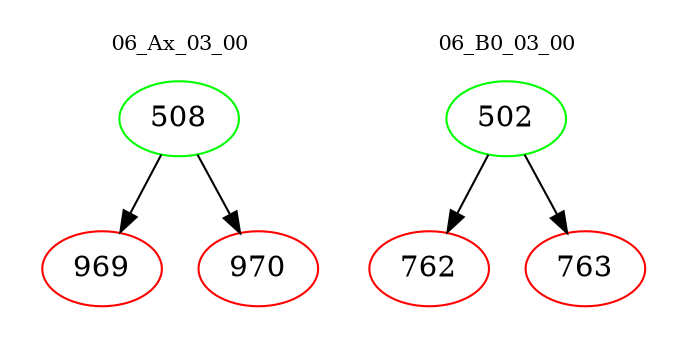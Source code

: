 digraph{
subgraph cluster_0 {
color = white
label = "06_Ax_03_00";
fontsize=10;
T0_508 [label="508", color="green"]
T0_508 -> T0_969 [color="black"]
T0_969 [label="969", color="red"]
T0_508 -> T0_970 [color="black"]
T0_970 [label="970", color="red"]
}
subgraph cluster_1 {
color = white
label = "06_B0_03_00";
fontsize=10;
T1_502 [label="502", color="green"]
T1_502 -> T1_762 [color="black"]
T1_762 [label="762", color="red"]
T1_502 -> T1_763 [color="black"]
T1_763 [label="763", color="red"]
}
}
